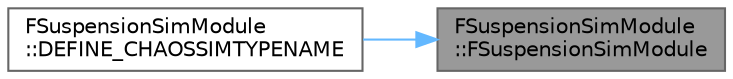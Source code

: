 digraph "FSuspensionSimModule::FSuspensionSimModule"
{
 // INTERACTIVE_SVG=YES
 // LATEX_PDF_SIZE
  bgcolor="transparent";
  edge [fontname=Helvetica,fontsize=10,labelfontname=Helvetica,labelfontsize=10];
  node [fontname=Helvetica,fontsize=10,shape=box,height=0.2,width=0.4];
  rankdir="RL";
  Node1 [id="Node000001",label="FSuspensionSimModule\l::FSuspensionSimModule",height=0.2,width=0.4,color="gray40", fillcolor="grey60", style="filled", fontcolor="black",tooltip=" "];
  Node1 -> Node2 [id="edge1_Node000001_Node000002",dir="back",color="steelblue1",style="solid",tooltip=" "];
  Node2 [id="Node000002",label="FSuspensionSimModule\l::DEFINE_CHAOSSIMTYPENAME",height=0.2,width=0.4,color="grey40", fillcolor="white", style="filled",URL="$da/d33/classFSuspensionSimModule.html#a3dff2fd575aec6060da20d11c645fb8c",tooltip=" "];
}
